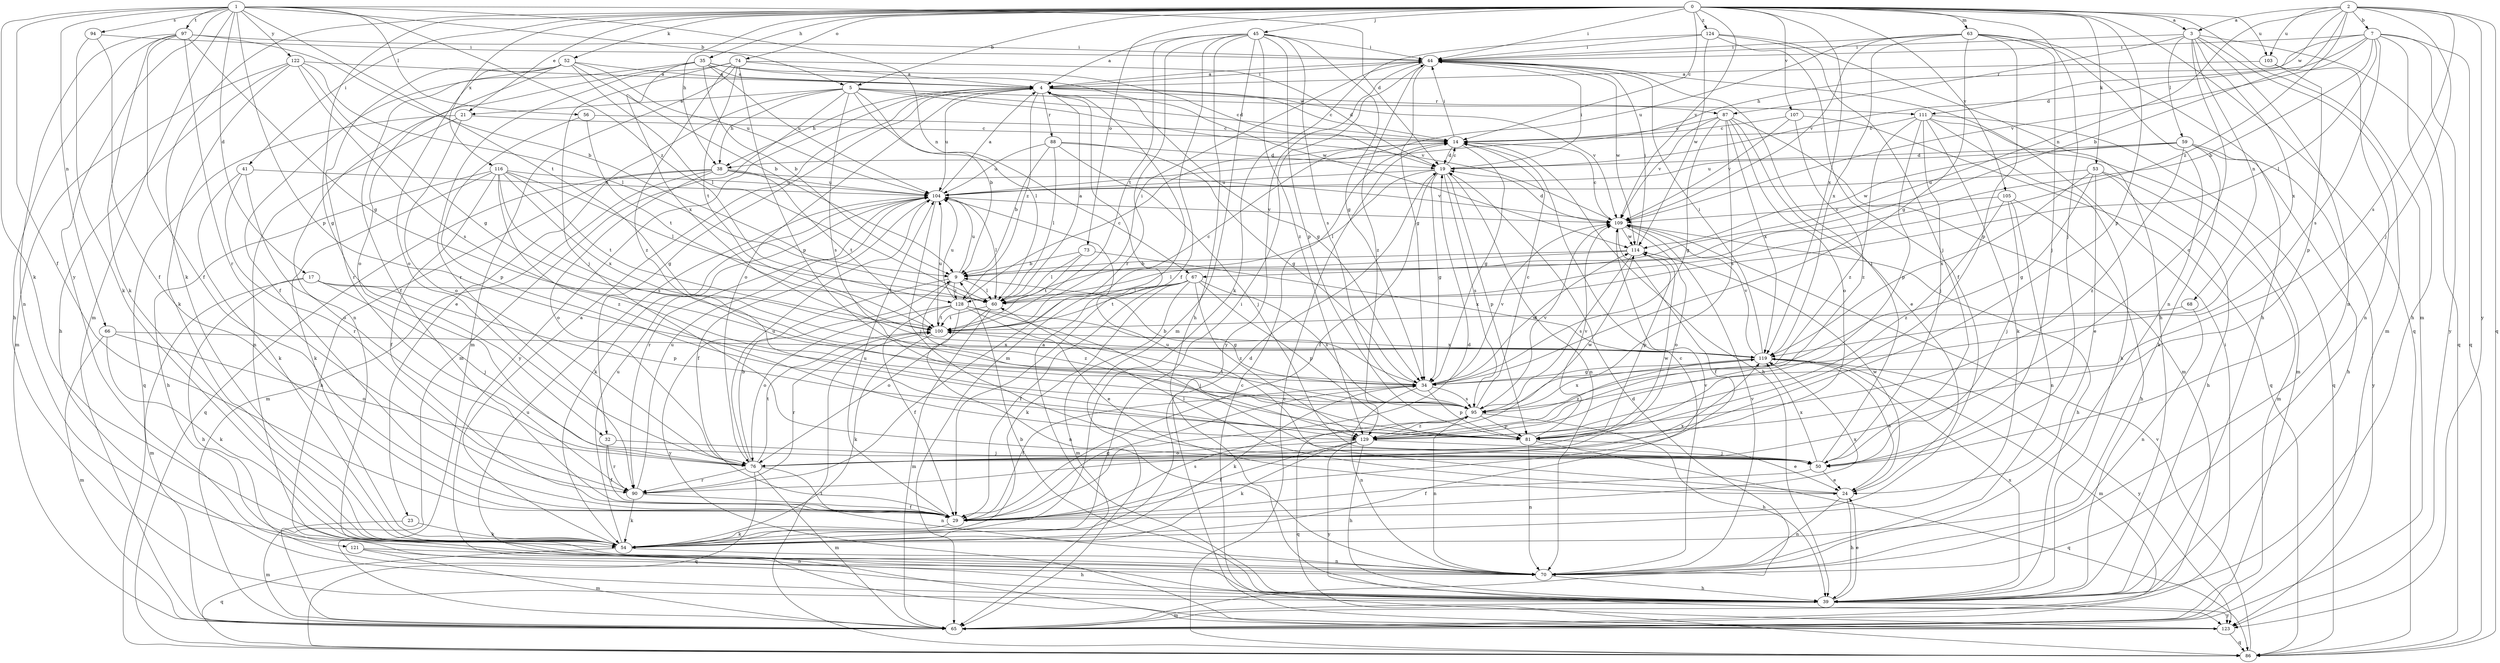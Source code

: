 strict digraph  {
0;
1;
2;
3;
4;
5;
7;
9;
14;
17;
19;
21;
23;
24;
29;
32;
34;
35;
38;
39;
41;
44;
45;
50;
52;
53;
54;
56;
59;
60;
63;
65;
66;
67;
68;
70;
73;
74;
76;
81;
86;
87;
88;
90;
94;
95;
97;
100;
103;
104;
105;
107;
109;
111;
114;
116;
119;
121;
122;
123;
124;
128;
129;
0 -> 3  [label=a];
0 -> 5  [label=b];
0 -> 14  [label=c];
0 -> 21  [label=e];
0 -> 32  [label=g];
0 -> 35  [label=h];
0 -> 38  [label=h];
0 -> 41  [label=i];
0 -> 44  [label=i];
0 -> 45  [label=j];
0 -> 50  [label=j];
0 -> 52  [label=k];
0 -> 53  [label=k];
0 -> 54  [label=k];
0 -> 63  [label=m];
0 -> 65  [label=m];
0 -> 73  [label=o];
0 -> 74  [label=o];
0 -> 81  [label=p];
0 -> 86  [label=q];
0 -> 103  [label=u];
0 -> 105  [label=v];
0 -> 107  [label=v];
0 -> 109  [label=v];
0 -> 116  [label=x];
0 -> 119  [label=x];
0 -> 124  [label=z];
1 -> 5  [label=b];
1 -> 17  [label=d];
1 -> 19  [label=d];
1 -> 29  [label=f];
1 -> 54  [label=k];
1 -> 56  [label=l];
1 -> 65  [label=m];
1 -> 66  [label=n];
1 -> 67  [label=n];
1 -> 81  [label=p];
1 -> 94  [label=s];
1 -> 97  [label=t];
1 -> 100  [label=t];
1 -> 121  [label=y];
1 -> 122  [label=y];
1 -> 128  [label=z];
2 -> 3  [label=a];
2 -> 7  [label=b];
2 -> 9  [label=b];
2 -> 50  [label=j];
2 -> 67  [label=n];
2 -> 86  [label=q];
2 -> 95  [label=s];
2 -> 103  [label=u];
2 -> 111  [label=w];
2 -> 123  [label=y];
2 -> 128  [label=z];
3 -> 44  [label=i];
3 -> 59  [label=l];
3 -> 65  [label=m];
3 -> 68  [label=n];
3 -> 70  [label=n];
3 -> 76  [label=o];
3 -> 86  [label=q];
3 -> 87  [label=r];
3 -> 119  [label=x];
4 -> 14  [label=c];
4 -> 32  [label=g];
4 -> 34  [label=g];
4 -> 38  [label=h];
4 -> 44  [label=i];
4 -> 65  [label=m];
4 -> 76  [label=o];
4 -> 87  [label=r];
4 -> 88  [label=r];
4 -> 104  [label=u];
4 -> 109  [label=v];
4 -> 123  [label=y];
4 -> 128  [label=z];
5 -> 9  [label=b];
5 -> 14  [label=c];
5 -> 21  [label=e];
5 -> 23  [label=e];
5 -> 38  [label=h];
5 -> 60  [label=l];
5 -> 65  [label=m];
5 -> 95  [label=s];
5 -> 109  [label=v];
5 -> 111  [label=w];
7 -> 9  [label=b];
7 -> 19  [label=d];
7 -> 38  [label=h];
7 -> 39  [label=h];
7 -> 44  [label=i];
7 -> 60  [label=l];
7 -> 86  [label=q];
7 -> 95  [label=s];
7 -> 109  [label=v];
7 -> 123  [label=y];
9 -> 60  [label=l];
9 -> 104  [label=u];
9 -> 123  [label=y];
9 -> 128  [label=z];
9 -> 129  [label=z];
14 -> 19  [label=d];
14 -> 34  [label=g];
14 -> 39  [label=h];
14 -> 44  [label=i];
17 -> 39  [label=h];
17 -> 50  [label=j];
17 -> 60  [label=l];
17 -> 65  [label=m];
17 -> 81  [label=p];
19 -> 14  [label=c];
19 -> 29  [label=f];
19 -> 34  [label=g];
19 -> 44  [label=i];
19 -> 60  [label=l];
19 -> 70  [label=n];
19 -> 81  [label=p];
19 -> 95  [label=s];
19 -> 104  [label=u];
21 -> 14  [label=c];
21 -> 70  [label=n];
21 -> 76  [label=o];
21 -> 86  [label=q];
23 -> 54  [label=k];
23 -> 65  [label=m];
24 -> 39  [label=h];
24 -> 60  [label=l];
24 -> 70  [label=n];
24 -> 104  [label=u];
24 -> 114  [label=w];
29 -> 19  [label=d];
29 -> 34  [label=g];
29 -> 54  [label=k];
29 -> 95  [label=s];
29 -> 104  [label=u];
29 -> 119  [label=x];
32 -> 29  [label=f];
32 -> 50  [label=j];
32 -> 90  [label=r];
34 -> 9  [label=b];
34 -> 29  [label=f];
34 -> 54  [label=k];
34 -> 70  [label=n];
34 -> 81  [label=p];
34 -> 95  [label=s];
34 -> 109  [label=v];
34 -> 114  [label=w];
35 -> 4  [label=a];
35 -> 9  [label=b];
35 -> 19  [label=d];
35 -> 29  [label=f];
35 -> 76  [label=o];
35 -> 104  [label=u];
35 -> 114  [label=w];
35 -> 119  [label=x];
38 -> 39  [label=h];
38 -> 65  [label=m];
38 -> 76  [label=o];
38 -> 86  [label=q];
38 -> 100  [label=t];
38 -> 104  [label=u];
38 -> 109  [label=v];
39 -> 4  [label=a];
39 -> 9  [label=b];
39 -> 24  [label=e];
39 -> 65  [label=m];
39 -> 119  [label=x];
39 -> 123  [label=y];
41 -> 54  [label=k];
41 -> 76  [label=o];
41 -> 90  [label=r];
41 -> 104  [label=u];
44 -> 4  [label=a];
44 -> 34  [label=g];
44 -> 114  [label=w];
44 -> 123  [label=y];
44 -> 129  [label=z];
45 -> 4  [label=a];
45 -> 29  [label=f];
45 -> 34  [label=g];
45 -> 39  [label=h];
45 -> 44  [label=i];
45 -> 65  [label=m];
45 -> 81  [label=p];
45 -> 90  [label=r];
45 -> 95  [label=s];
45 -> 100  [label=t];
45 -> 129  [label=z];
50 -> 24  [label=e];
50 -> 29  [label=f];
50 -> 44  [label=i];
50 -> 119  [label=x];
52 -> 4  [label=a];
52 -> 9  [label=b];
52 -> 29  [label=f];
52 -> 60  [label=l];
52 -> 70  [label=n];
52 -> 76  [label=o];
52 -> 90  [label=r];
52 -> 104  [label=u];
53 -> 24  [label=e];
53 -> 34  [label=g];
53 -> 39  [label=h];
53 -> 65  [label=m];
53 -> 104  [label=u];
53 -> 119  [label=x];
54 -> 4  [label=a];
54 -> 19  [label=d];
54 -> 44  [label=i];
54 -> 70  [label=n];
54 -> 86  [label=q];
54 -> 104  [label=u];
54 -> 109  [label=v];
56 -> 14  [label=c];
56 -> 81  [label=p];
56 -> 100  [label=t];
59 -> 19  [label=d];
59 -> 39  [label=h];
59 -> 54  [label=k];
59 -> 104  [label=u];
59 -> 114  [label=w];
59 -> 123  [label=y];
59 -> 129  [label=z];
60 -> 4  [label=a];
60 -> 65  [label=m];
60 -> 76  [label=o];
60 -> 100  [label=t];
63 -> 34  [label=g];
63 -> 39  [label=h];
63 -> 44  [label=i];
63 -> 50  [label=j];
63 -> 70  [label=n];
63 -> 81  [label=p];
63 -> 104  [label=u];
63 -> 109  [label=v];
63 -> 119  [label=x];
65 -> 19  [label=d];
65 -> 44  [label=i];
66 -> 54  [label=k];
66 -> 65  [label=m];
66 -> 76  [label=o];
66 -> 119  [label=x];
67 -> 29  [label=f];
67 -> 54  [label=k];
67 -> 60  [label=l];
67 -> 65  [label=m];
67 -> 81  [label=p];
67 -> 95  [label=s];
67 -> 100  [label=t];
67 -> 129  [label=z];
68 -> 70  [label=n];
68 -> 100  [label=t];
70 -> 14  [label=c];
70 -> 39  [label=h];
70 -> 109  [label=v];
73 -> 9  [label=b];
73 -> 60  [label=l];
73 -> 100  [label=t];
73 -> 119  [label=x];
74 -> 4  [label=a];
74 -> 19  [label=d];
74 -> 50  [label=j];
74 -> 65  [label=m];
74 -> 81  [label=p];
74 -> 90  [label=r];
74 -> 100  [label=t];
74 -> 129  [label=z];
76 -> 9  [label=b];
76 -> 65  [label=m];
76 -> 70  [label=n];
76 -> 86  [label=q];
76 -> 90  [label=r];
76 -> 100  [label=t];
76 -> 104  [label=u];
76 -> 114  [label=w];
81 -> 24  [label=e];
81 -> 70  [label=n];
81 -> 86  [label=q];
81 -> 109  [label=v];
86 -> 14  [label=c];
86 -> 100  [label=t];
86 -> 109  [label=v];
87 -> 14  [label=c];
87 -> 24  [label=e];
87 -> 34  [label=g];
87 -> 65  [label=m];
87 -> 76  [label=o];
87 -> 95  [label=s];
87 -> 109  [label=v];
87 -> 119  [label=x];
88 -> 9  [label=b];
88 -> 19  [label=d];
88 -> 34  [label=g];
88 -> 50  [label=j];
88 -> 60  [label=l];
88 -> 104  [label=u];
90 -> 29  [label=f];
90 -> 54  [label=k];
90 -> 104  [label=u];
90 -> 119  [label=x];
94 -> 29  [label=f];
94 -> 44  [label=i];
94 -> 54  [label=k];
95 -> 14  [label=c];
95 -> 39  [label=h];
95 -> 70  [label=n];
95 -> 81  [label=p];
95 -> 86  [label=q];
95 -> 100  [label=t];
95 -> 109  [label=v];
95 -> 119  [label=x];
95 -> 129  [label=z];
97 -> 9  [label=b];
97 -> 29  [label=f];
97 -> 34  [label=g];
97 -> 39  [label=h];
97 -> 44  [label=i];
97 -> 54  [label=k];
97 -> 70  [label=n];
97 -> 90  [label=r];
100 -> 14  [label=c];
100 -> 44  [label=i];
100 -> 54  [label=k];
100 -> 90  [label=r];
100 -> 104  [label=u];
100 -> 119  [label=x];
103 -> 4  [label=a];
103 -> 70  [label=n];
103 -> 81  [label=p];
104 -> 4  [label=a];
104 -> 29  [label=f];
104 -> 50  [label=j];
104 -> 54  [label=k];
104 -> 60  [label=l];
104 -> 90  [label=r];
104 -> 109  [label=v];
105 -> 39  [label=h];
105 -> 50  [label=j];
105 -> 70  [label=n];
105 -> 109  [label=v];
105 -> 129  [label=z];
107 -> 14  [label=c];
107 -> 86  [label=q];
107 -> 109  [label=v];
107 -> 129  [label=z];
109 -> 14  [label=c];
109 -> 19  [label=d];
109 -> 29  [label=f];
109 -> 39  [label=h];
109 -> 76  [label=o];
109 -> 114  [label=w];
111 -> 14  [label=c];
111 -> 39  [label=h];
111 -> 50  [label=j];
111 -> 54  [label=k];
111 -> 65  [label=m];
111 -> 81  [label=p];
111 -> 86  [label=q];
111 -> 129  [label=z];
114 -> 9  [label=b];
114 -> 44  [label=i];
114 -> 60  [label=l];
114 -> 81  [label=p];
114 -> 95  [label=s];
116 -> 29  [label=f];
116 -> 39  [label=h];
116 -> 54  [label=k];
116 -> 60  [label=l];
116 -> 95  [label=s];
116 -> 100  [label=t];
116 -> 104  [label=u];
116 -> 119  [label=x];
116 -> 129  [label=z];
119 -> 24  [label=e];
119 -> 34  [label=g];
119 -> 44  [label=i];
119 -> 65  [label=m];
119 -> 109  [label=v];
119 -> 123  [label=y];
119 -> 129  [label=z];
121 -> 39  [label=h];
121 -> 65  [label=m];
121 -> 70  [label=n];
122 -> 4  [label=a];
122 -> 34  [label=g];
122 -> 39  [label=h];
122 -> 54  [label=k];
122 -> 60  [label=l];
122 -> 65  [label=m];
122 -> 95  [label=s];
123 -> 14  [label=c];
123 -> 86  [label=q];
123 -> 104  [label=u];
124 -> 29  [label=f];
124 -> 39  [label=h];
124 -> 44  [label=i];
124 -> 50  [label=j];
124 -> 54  [label=k];
124 -> 114  [label=w];
128 -> 14  [label=c];
128 -> 24  [label=e];
128 -> 29  [label=f];
128 -> 34  [label=g];
128 -> 50  [label=j];
128 -> 70  [label=n];
128 -> 76  [label=o];
128 -> 100  [label=t];
128 -> 104  [label=u];
129 -> 29  [label=f];
129 -> 39  [label=h];
129 -> 50  [label=j];
129 -> 54  [label=k];
129 -> 76  [label=o];
129 -> 114  [label=w];
129 -> 123  [label=y];
}
